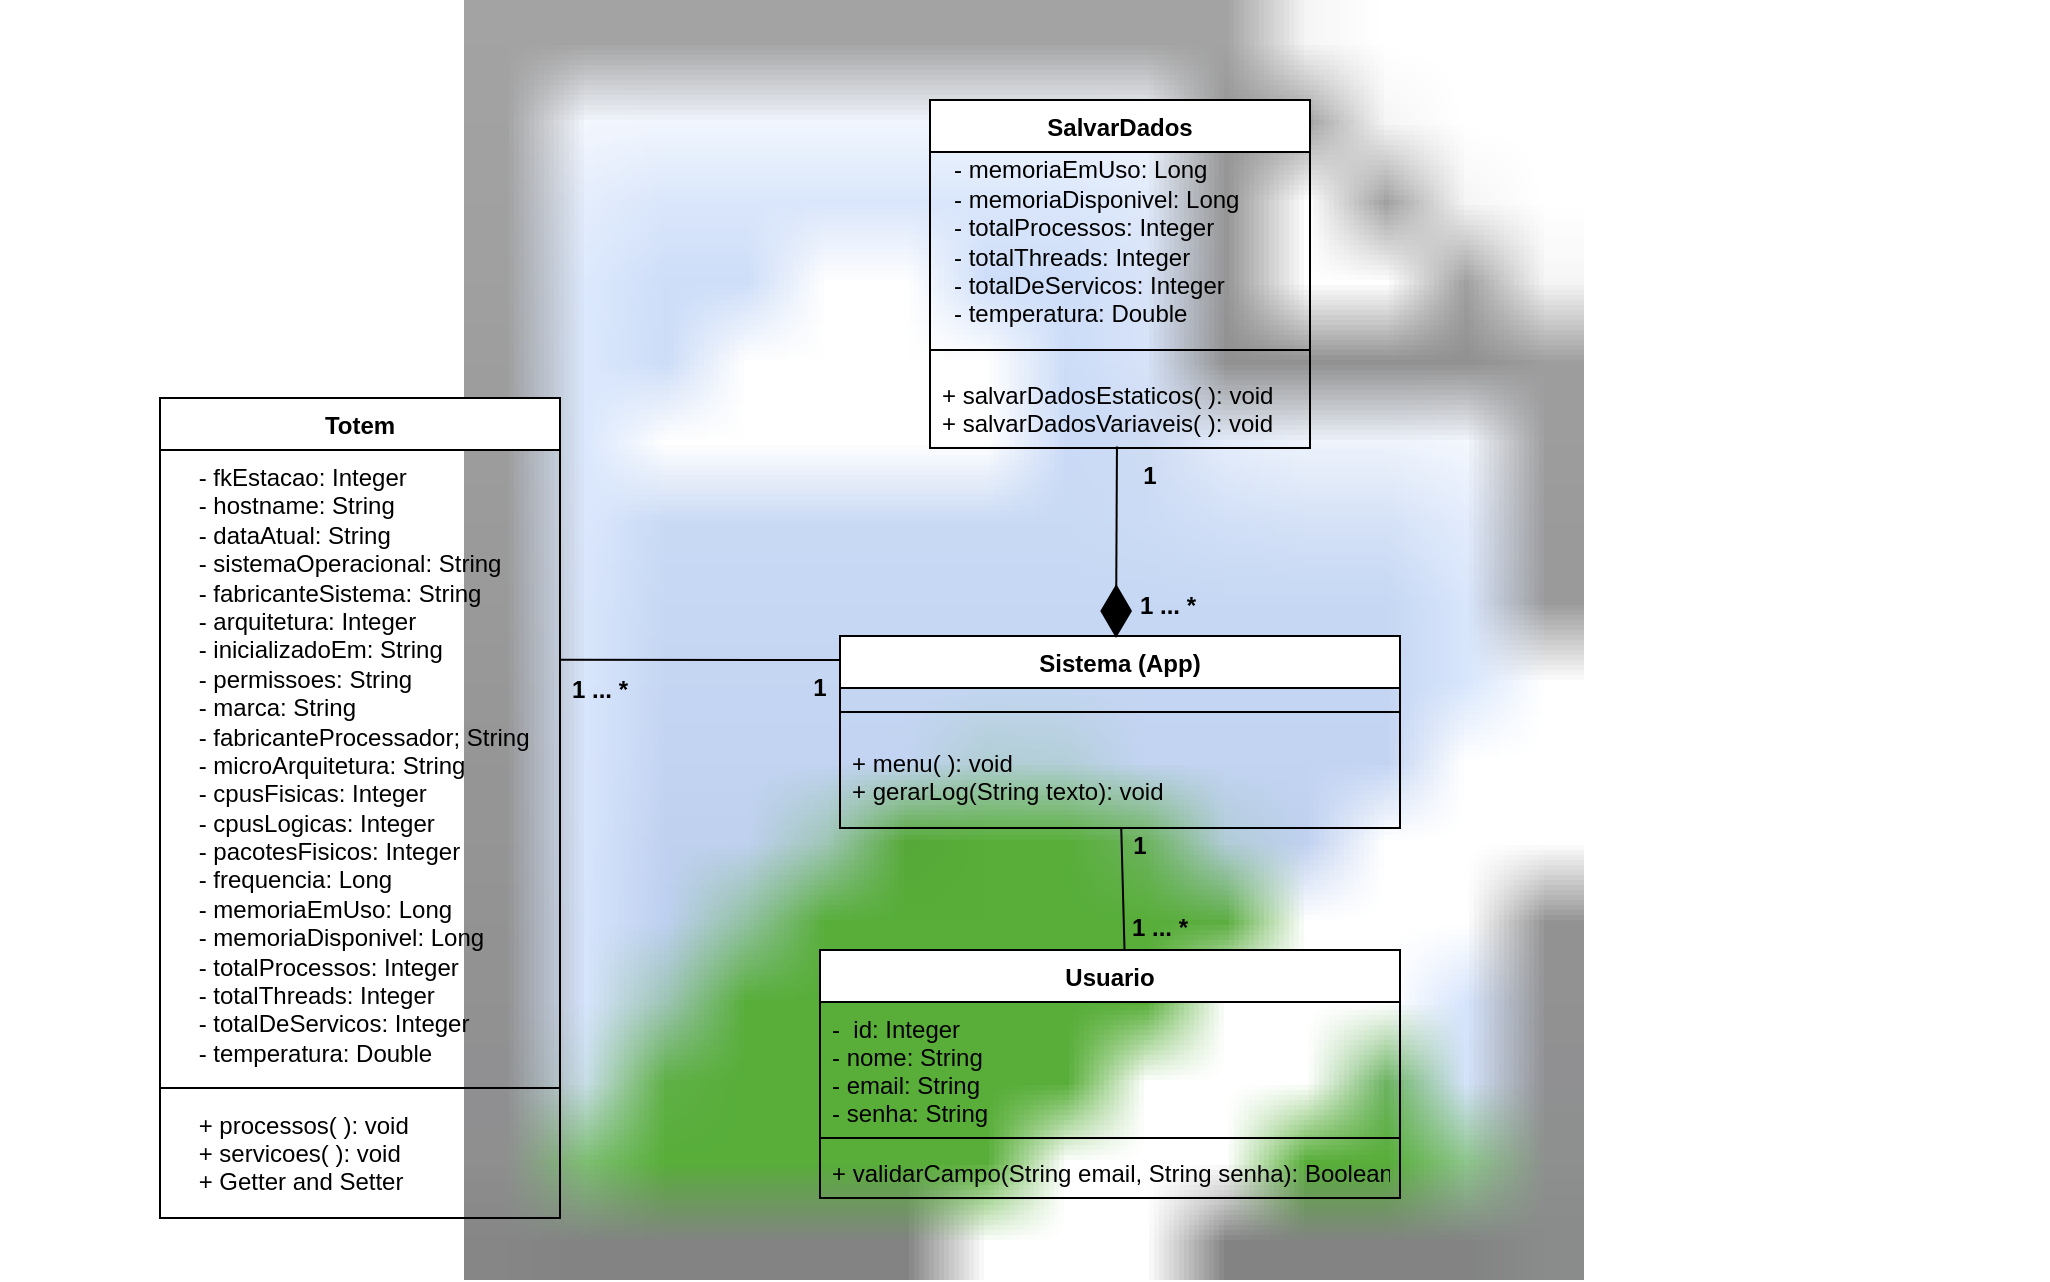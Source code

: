 <mxfile version="18.2.0" type="device"><diagram id="NM-kkV89Qo-OljxRezY6" name="Page-1"><mxGraphModel dx="1160" dy="609" grid="1" gridSize="10" guides="1" tooltips="1" connect="1" arrows="1" fold="1" page="1" pageScale="1" pageWidth="1169" pageHeight="827" background="#FFFFFF" backgroundImage="{&quot;src&quot;:&quot;https://www.cersanit.com/gfx/opoczno/_thumbs/en/produktyoferta/46/bianca_25x40,qnuMpq2lq3GXrsaOZ6Q.jpg&quot;,&quot;width&quot;:&quot;1024&quot;,&quot;height&quot;:&quot;640&quot;,&quot;x&quot;:0,&quot;y&quot;:0}" math="0" shadow="0"><root><mxCell id="0"/><mxCell id="1" parent="0"/><mxCell id="qFd6PHV4xjwP4j14uAnJ-20" value="Totem" style="swimlane;fontStyle=1;align=center;verticalAlign=top;childLayout=stackLayout;horizontal=1;startSize=26;horizontalStack=0;resizeParent=1;resizeParentMax=0;resizeLast=0;collapsible=1;marginBottom=0;fillColor=#FFFFFF;" parent="1" vertex="1"><mxGeometry x="80" y="199" width="200" height="410" as="geometry"/></mxCell><mxCell id="qFd6PHV4xjwP4j14uAnJ-21" value="    - fkEstacao: Integer&#10;    - hostname: String&#10;    - dataAtual: String&#10;    - sistemaOperacional: String&#10;    - fabricanteSistema: String&#10;    - arquitetura: Integer&#10;    - inicializadoEm: String&#10;    - permissoes: String&#10;    - marca: String&#10;    - fabricanteProcessador; String&#10;    - microArquitetura: String&#10;    - cpusFisicas: Integer&#10;    - cpusLogicas: Integer&#10;    - pacotesFisicos: Integer&#10;    - frequencia: Long&#10;    - memoriaEmUso: Long&#10;    - memoriaDisponivel: Long&#10;    - totalProcessos: Integer&#10;    - totalThreads: Integer&#10;    - totalDeServicos: Integer&#10;    - temperatura: Double" style="text;align=left;verticalAlign=top;spacingLeft=4;spacingRight=4;overflow=hidden;rotatable=0;points=[[0,0.5],[1,0.5]];portConstraint=eastwest;whiteSpace=wrap;fillColor=none;" parent="qFd6PHV4xjwP4j14uAnJ-20" vertex="1"><mxGeometry y="26" width="200" height="314" as="geometry"/></mxCell><mxCell id="qFd6PHV4xjwP4j14uAnJ-22" value="" style="line;strokeWidth=1;fillColor=none;align=left;verticalAlign=middle;spacingTop=-1;spacingLeft=3;spacingRight=3;rotatable=0;labelPosition=right;points=[];portConstraint=eastwest;" parent="qFd6PHV4xjwP4j14uAnJ-20" vertex="1"><mxGeometry y="340" width="200" height="10" as="geometry"/></mxCell><mxCell id="qFd6PHV4xjwP4j14uAnJ-23" value="    + processos( ): void&#10;    + servicoes( ): void&#10;    + Getter and Setter" style="text;strokeColor=none;fillColor=none;align=left;verticalAlign=top;spacingLeft=4;spacingRight=4;overflow=hidden;rotatable=0;points=[[0,0.5],[1,0.5]];portConstraint=eastwest;" parent="qFd6PHV4xjwP4j14uAnJ-20" vertex="1"><mxGeometry y="350" width="200" height="60" as="geometry"/></mxCell><mxCell id="qFd6PHV4xjwP4j14uAnJ-24" style="edgeStyle=orthogonalEdgeStyle;rounded=0;orthogonalLoop=1;jettySize=auto;html=1;exitX=1;exitY=0.5;exitDx=0;exitDy=0;" parent="qFd6PHV4xjwP4j14uAnJ-20" source="qFd6PHV4xjwP4j14uAnJ-21" target="qFd6PHV4xjwP4j14uAnJ-21" edge="1"><mxGeometry relative="1" as="geometry"/></mxCell><mxCell id="qFd6PHV4xjwP4j14uAnJ-25" value="Sistema (App)" style="swimlane;fontStyle=1;align=center;verticalAlign=top;childLayout=stackLayout;horizontal=1;startSize=26;horizontalStack=0;resizeParent=1;resizeParentMax=0;resizeLast=0;collapsible=1;marginBottom=0;" parent="1" vertex="1"><mxGeometry x="420" y="318" width="280" height="96" as="geometry"/></mxCell><mxCell id="qFd6PHV4xjwP4j14uAnJ-26" value="" style="line;strokeWidth=1;fillColor=none;align=left;verticalAlign=middle;spacingTop=-1;spacingLeft=3;spacingRight=3;rotatable=0;labelPosition=right;points=[];portConstraint=eastwest;" parent="qFd6PHV4xjwP4j14uAnJ-25" vertex="1"><mxGeometry y="26" width="280" height="24" as="geometry"/></mxCell><mxCell id="qFd6PHV4xjwP4j14uAnJ-27" value="+ menu( ): void&#10;+ gerarLog(String texto): void" style="text;strokeColor=none;fillColor=none;align=left;verticalAlign=top;spacingLeft=4;spacingRight=4;overflow=hidden;rotatable=0;points=[[0,0.5],[1,0.5]];portConstraint=eastwest;" parent="qFd6PHV4xjwP4j14uAnJ-25" vertex="1"><mxGeometry y="50" width="280" height="46" as="geometry"/></mxCell><mxCell id="qFd6PHV4xjwP4j14uAnJ-28" value="Usuario" style="swimlane;fontStyle=1;align=center;verticalAlign=top;childLayout=stackLayout;horizontal=1;startSize=26;horizontalStack=0;resizeParent=1;resizeParentMax=0;resizeLast=0;collapsible=1;marginBottom=0;" parent="1" vertex="1"><mxGeometry x="410" y="475" width="290" height="124" as="geometry"/></mxCell><mxCell id="qFd6PHV4xjwP4j14uAnJ-29" value="-  id: Integer&#10;- nome: String&#10;- email: String&#10;- senha: String&#10;" style="text;strokeColor=none;fillColor=none;align=left;verticalAlign=top;spacingLeft=4;spacingRight=4;overflow=hidden;rotatable=0;points=[[0,0.5],[1,0.5]];portConstraint=eastwest;" parent="qFd6PHV4xjwP4j14uAnJ-28" vertex="1"><mxGeometry y="26" width="290" height="64" as="geometry"/></mxCell><mxCell id="qFd6PHV4xjwP4j14uAnJ-30" value="" style="line;strokeWidth=1;fillColor=none;align=left;verticalAlign=middle;spacingTop=-1;spacingLeft=3;spacingRight=3;rotatable=0;labelPosition=right;points=[];portConstraint=eastwest;" parent="qFd6PHV4xjwP4j14uAnJ-28" vertex="1"><mxGeometry y="90" width="290" height="8" as="geometry"/></mxCell><mxCell id="qFd6PHV4xjwP4j14uAnJ-31" value="+ validarCampo(String email, String senha): Boolean" style="text;strokeColor=none;fillColor=none;align=left;verticalAlign=top;spacingLeft=4;spacingRight=4;overflow=hidden;rotatable=0;points=[[0,0.5],[1,0.5]];portConstraint=eastwest;" parent="qFd6PHV4xjwP4j14uAnJ-28" vertex="1"><mxGeometry y="98" width="290" height="26" as="geometry"/></mxCell><mxCell id="qFd6PHV4xjwP4j14uAnJ-42" value="SalvarDados" style="swimlane;fontStyle=1;align=center;verticalAlign=top;childLayout=stackLayout;horizontal=1;startSize=26;horizontalStack=0;resizeParent=1;resizeParentMax=0;resizeLast=0;collapsible=1;marginBottom=0;" parent="1" vertex="1"><mxGeometry x="465" y="50" width="190" height="174" as="geometry"/></mxCell><mxCell id="FBCy7MJ8zj2_G7kA7hp8-1" value="&lt;div style=&quot;&quot;&gt;&lt;span style=&quot;background-color: initial;&quot;&gt;&amp;nbsp; &amp;nbsp;- memoriaEmUso: Long&lt;/span&gt;&lt;br&gt;&lt;span style=&quot;background-color: initial;&quot;&gt;&amp;nbsp; &amp;nbsp;- memoriaDisponivel: Long&lt;/span&gt;&lt;br&gt;&lt;span style=&quot;background-color: initial;&quot;&gt;&amp;nbsp; &amp;nbsp;- totalProcessos: Integer&lt;/span&gt;&lt;br&gt;&lt;span style=&quot;background-color: initial;&quot;&gt;&amp;nbsp; &amp;nbsp;- totalThreads: Integer&lt;/span&gt;&lt;br&gt;&lt;span style=&quot;background-color: initial;&quot;&gt;&amp;nbsp; &amp;nbsp;- totalDeServicos: Integer&lt;/span&gt;&lt;br&gt;&lt;span style=&quot;background-color: initial;&quot;&gt;&amp;nbsp; &amp;nbsp;- temperatura: Double&lt;/span&gt;&lt;br&gt;&lt;/div&gt;" style="text;html=1;align=left;verticalAlign=middle;resizable=0;points=[];autosize=1;" vertex="1" parent="qFd6PHV4xjwP4j14uAnJ-42"><mxGeometry y="26" width="190" height="90" as="geometry"/></mxCell><mxCell id="qFd6PHV4xjwP4j14uAnJ-43" value="" style="line;strokeWidth=1;fillColor=none;align=left;verticalAlign=middle;spacingTop=-1;spacingLeft=3;spacingRight=3;rotatable=0;labelPosition=right;points=[];portConstraint=eastwest;" parent="qFd6PHV4xjwP4j14uAnJ-42" vertex="1"><mxGeometry y="116" width="190" height="18" as="geometry"/></mxCell><mxCell id="qFd6PHV4xjwP4j14uAnJ-44" value="+ salvarDadosEstaticos( ): void&#10;+ salvarDadosVariaveis( ): void " style="text;strokeColor=none;fillColor=none;align=left;verticalAlign=top;spacingLeft=4;spacingRight=4;overflow=hidden;rotatable=0;points=[[0,0.5],[1,0.5]];portConstraint=eastwest;" parent="qFd6PHV4xjwP4j14uAnJ-42" vertex="1"><mxGeometry y="134" width="190" height="40" as="geometry"/></mxCell><mxCell id="qFd6PHV4xjwP4j14uAnJ-55" value="" style="endArrow=none;html=1;rounded=0;exitX=0.525;exitY=-0.004;exitDx=0;exitDy=0;exitPerimeter=0;" parent="1" source="qFd6PHV4xjwP4j14uAnJ-28" target="qFd6PHV4xjwP4j14uAnJ-27" edge="1"><mxGeometry width="50" height="50" relative="1" as="geometry"><mxPoint x="430" y="479" as="sourcePoint"/><mxPoint x="547" y="419" as="targetPoint"/></mxGeometry></mxCell><mxCell id="qrte_O7zJwSkUfBFTEhA-1" value="&lt;b&gt;1 ... *&lt;/b&gt;" style="text;html=1;strokeColor=none;fillColor=none;align=center;verticalAlign=middle;whiteSpace=wrap;rounded=0;" parent="1" vertex="1"><mxGeometry x="270" y="330" width="60" height="30" as="geometry"/></mxCell><mxCell id="qrte_O7zJwSkUfBFTEhA-2" value="&lt;b&gt;1 ... *&lt;/b&gt;" style="text;html=1;strokeColor=none;fillColor=none;align=center;verticalAlign=middle;whiteSpace=wrap;rounded=0;" parent="1" vertex="1"><mxGeometry x="550" y="449" width="60" height="30" as="geometry"/></mxCell><mxCell id="qrte_O7zJwSkUfBFTEhA-3" value="&lt;b&gt;1 ... *&lt;/b&gt;" style="text;html=1;strokeColor=none;fillColor=none;align=center;verticalAlign=middle;whiteSpace=wrap;rounded=0;" parent="1" vertex="1"><mxGeometry x="554" y="288" width="60" height="30" as="geometry"/></mxCell><mxCell id="hyo11ZRjyGzkK9_PUPoe-1" value="" style="endArrow=diamondThin;endFill=1;endSize=24;html=1;rounded=0;exitX=0.492;exitY=0.982;exitDx=0;exitDy=0;exitPerimeter=0;" parent="1" source="qFd6PHV4xjwP4j14uAnJ-44" edge="1"><mxGeometry width="160" relative="1" as="geometry"><mxPoint x="560" y="229" as="sourcePoint"/><mxPoint x="558" y="319" as="targetPoint"/></mxGeometry></mxCell><mxCell id="hyo11ZRjyGzkK9_PUPoe-2" value="1" style="text;align=center;fontStyle=1;verticalAlign=middle;spacingLeft=3;spacingRight=3;strokeColor=none;rotatable=0;points=[[0,0.5],[1,0.5]];portConstraint=eastwest;" parent="1" vertex="1"><mxGeometry x="480" y="224" width="190" height="26" as="geometry"/></mxCell><mxCell id="hyo11ZRjyGzkK9_PUPoe-3" value="1" style="text;align=center;fontStyle=1;verticalAlign=middle;spacingLeft=3;spacingRight=3;strokeColor=none;rotatable=0;points=[[0,0.5],[1,0.5]];portConstraint=eastwest;" parent="1" vertex="1"><mxGeometry x="370" y="330" width="80" height="26" as="geometry"/></mxCell><mxCell id="hyo11ZRjyGzkK9_PUPoe-4" value="1" style="text;align=center;fontStyle=1;verticalAlign=middle;spacingLeft=3;spacingRight=3;strokeColor=none;rotatable=0;points=[[0,0.5],[1,0.5]];portConstraint=eastwest;" parent="1" vertex="1"><mxGeometry x="530" y="409" width="80" height="26" as="geometry"/></mxCell><mxCell id="FBCy7MJ8zj2_G7kA7hp8-5" value="" style="endArrow=none;html=1;rounded=0;fontColor=default;exitX=1;exitY=0.334;exitDx=0;exitDy=0;exitPerimeter=0;" edge="1" parent="1" source="qFd6PHV4xjwP4j14uAnJ-21"><mxGeometry width="50" height="50" relative="1" as="geometry"><mxPoint x="450" y="380" as="sourcePoint"/><mxPoint x="420" y="330" as="targetPoint"/></mxGeometry></mxCell></root></mxGraphModel></diagram></mxfile>